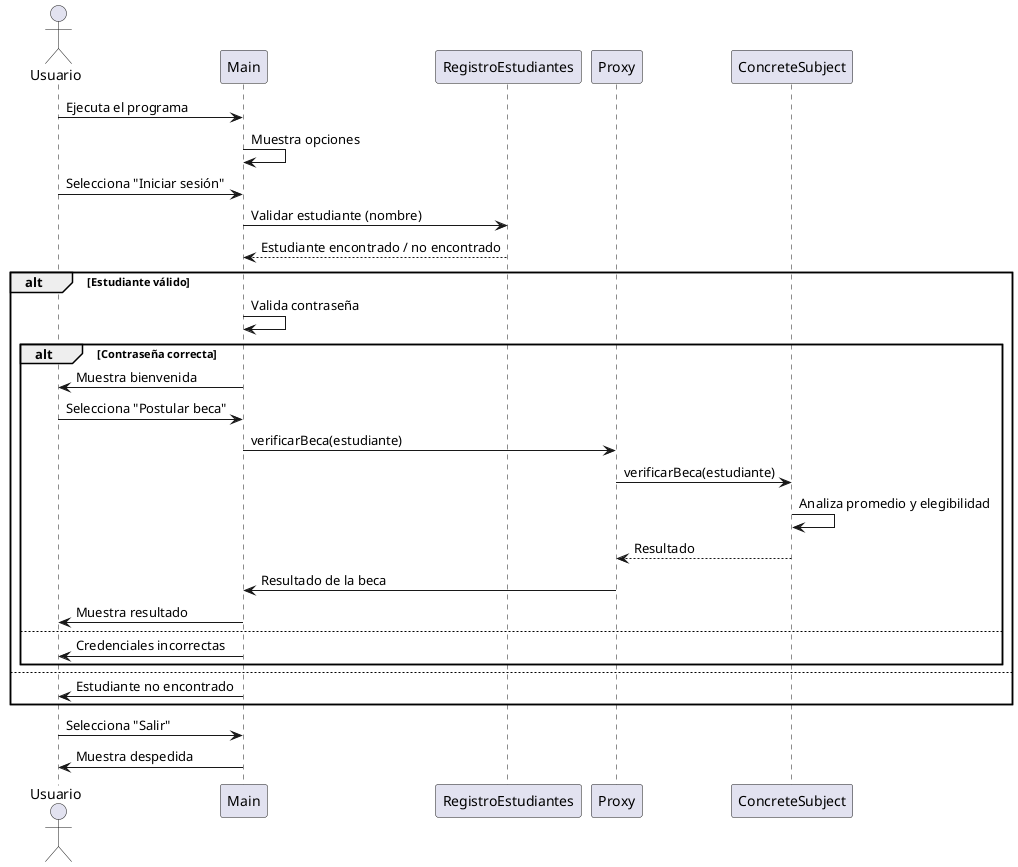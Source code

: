 @startuml
actor Usuario as user
participant "Main" as main
participant "RegistroEstudiantes" as registro
participant "Proxy" as proxy
participant "ConcreteSubject" as concrete

user -> main: Ejecuta el programa
main -> main: Muestra opciones
user -> main: Selecciona "Iniciar sesión"
main -> registro: Validar estudiante (nombre)
registro --> main: Estudiante encontrado / no encontrado

alt Estudiante válido
    main -> main: Valida contraseña
    alt Contraseña correcta
        main -> user: Muestra bienvenida
        user -> main: Selecciona "Postular beca"
        main -> proxy: verificarBeca(estudiante)
        proxy -> concrete: verificarBeca(estudiante)
        concrete -> concrete: Analiza promedio y elegibilidad
        concrete --> proxy: Resultado
        proxy -> main: Resultado de la beca
        main -> user: Muestra resultado
    else
        main -> user: Credenciales incorrectas
    end
else
    main -> user: Estudiante no encontrado
end

user -> main: Selecciona "Salir"
main -> user: Muestra despedida
@enduml
